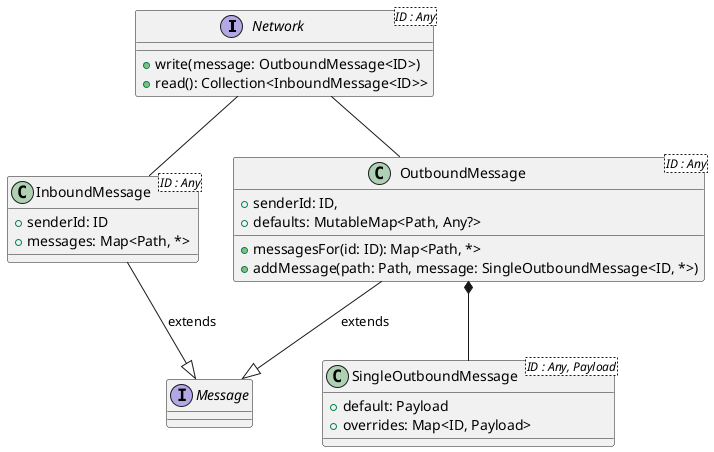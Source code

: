 @startuml
interface Network<ID : Any> {
    + write(message: OutboundMessage<ID>)
    + read(): Collection<InboundMessage<ID>>
}

interface Message

class InboundMessage<ID : Any> {
    + senderId: ID
    + messages: Map<Path, *>
}

class OutboundMessage<ID : Any> {
    + senderId: ID,
    + defaults: MutableMap<Path, Any?>
    + messagesFor(id: ID): Map<Path, *>
    + addMessage(path: Path, message: SingleOutboundMessage<ID, *>)
}

class SingleOutboundMessage<ID : Any, Payload> {
    + default: Payload
    + overrides: Map<ID, Payload>
}
InboundMessage --|> Message: extends
OutboundMessage --|> Message: extends
OutboundMessage *-- SingleOutboundMessage
Network -- OutboundMessage
Network -- InboundMessage

@enduml